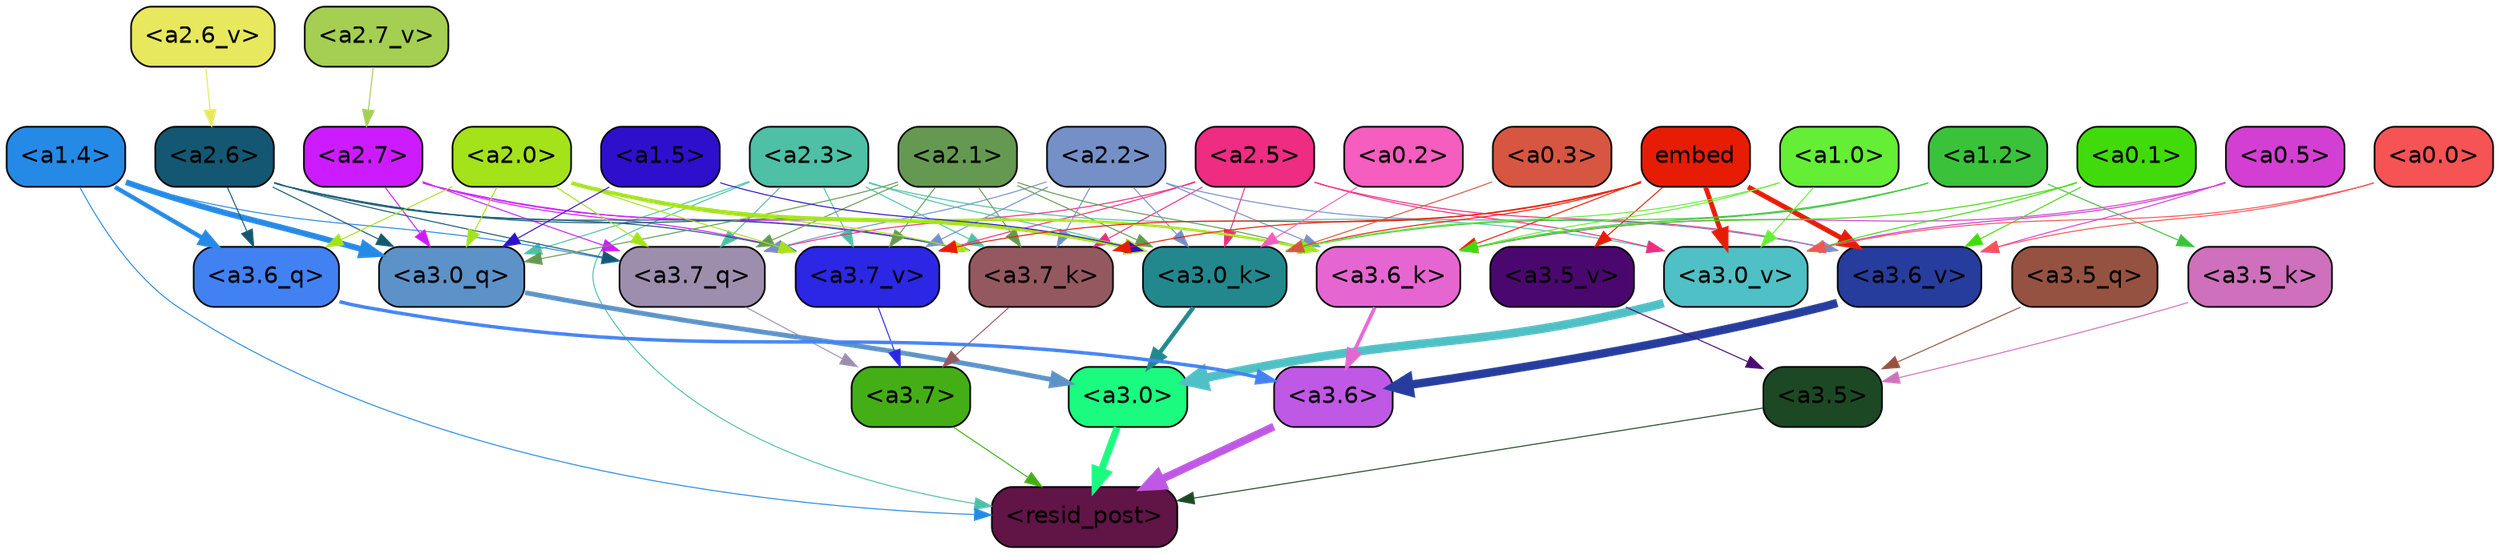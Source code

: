 strict digraph "" {
	graph [bgcolor=transparent,
		layout=dot,
		overlap=false,
		splines=true
	];
	"<a3.7>"	[color=black,
		fillcolor="#44ae17",
		fontname=Helvetica,
		shape=box,
		style="filled, rounded"];
	"<resid_post>"	[color=black,
		fillcolor="#611446",
		fontname=Helvetica,
		shape=box,
		style="filled, rounded"];
	"<a3.7>" -> "<resid_post>"	[color="#44ae17",
		penwidth=0.6];
	"<a3.6>"	[color=black,
		fillcolor="#c058e6",
		fontname=Helvetica,
		shape=box,
		style="filled, rounded"];
	"<a3.6>" -> "<resid_post>"	[color="#c058e6",
		penwidth=4.6696330308914185];
	"<a3.5>"	[color=black,
		fillcolor="#1c4924",
		fontname=Helvetica,
		shape=box,
		style="filled, rounded"];
	"<a3.5>" -> "<resid_post>"	[color="#1c4924",
		penwidth=0.6];
	"<a3.0>"	[color=black,
		fillcolor="#1bfb7f",
		fontname=Helvetica,
		shape=box,
		style="filled, rounded"];
	"<a3.0>" -> "<resid_post>"	[color="#1bfb7f",
		penwidth=4.282557368278503];
	"<a2.3>"	[color=black,
		fillcolor="#4ec0a6",
		fontname=Helvetica,
		shape=box,
		style="filled, rounded"];
	"<a2.3>" -> "<resid_post>"	[color="#4ec0a6",
		penwidth=0.6];
	"<a3.7_q>"	[color=black,
		fillcolor="#9d8eae",
		fontname=Helvetica,
		shape=box,
		style="filled, rounded"];
	"<a2.3>" -> "<a3.7_q>"	[color="#4ec0a6",
		penwidth=0.6];
	"<a3.0_q>"	[color=black,
		fillcolor="#5c92c7",
		fontname=Helvetica,
		shape=box,
		style="filled, rounded"];
	"<a2.3>" -> "<a3.0_q>"	[color="#4ec0a6",
		penwidth=0.6];
	"<a3.7_k>"	[color=black,
		fillcolor="#945860",
		fontname=Helvetica,
		shape=box,
		style="filled, rounded"];
	"<a2.3>" -> "<a3.7_k>"	[color="#4ec0a6",
		penwidth=0.6];
	"<a3.0_k>"	[color=black,
		fillcolor="#22888d",
		fontname=Helvetica,
		shape=box,
		style="filled, rounded"];
	"<a2.3>" -> "<a3.0_k>"	[color="#4ec0a6",
		penwidth=0.6];
	"<a3.7_v>"	[color=black,
		fillcolor="#2b27e5",
		fontname=Helvetica,
		shape=box,
		style="filled, rounded"];
	"<a2.3>" -> "<a3.7_v>"	[color="#4ec0a6",
		penwidth=0.6];
	"<a3.0_v>"	[color=black,
		fillcolor="#4fc0c5",
		fontname=Helvetica,
		shape=box,
		style="filled, rounded"];
	"<a2.3>" -> "<a3.0_v>"	[color="#4ec0a6",
		penwidth=0.6];
	"<a1.4>"	[color=black,
		fillcolor="#258ae6",
		fontname=Helvetica,
		shape=box,
		style="filled, rounded"];
	"<a1.4>" -> "<resid_post>"	[color="#258ae6",
		penwidth=0.6];
	"<a1.4>" -> "<a3.7_q>"	[color="#258ae6",
		penwidth=0.6];
	"<a3.6_q>"	[color=black,
		fillcolor="#4281f2",
		fontname=Helvetica,
		shape=box,
		style="filled, rounded"];
	"<a1.4>" -> "<a3.6_q>"	[color="#258ae6",
		penwidth=2.6073555648326874];
	"<a1.4>" -> "<a3.0_q>"	[color="#258ae6",
		penwidth=3.4971605762839317];
	"<a3.7_q>" -> "<a3.7>"	[color="#9d8eae",
		penwidth=0.6];
	"<a3.6_q>" -> "<a3.6>"	[color="#4281f2",
		penwidth=2.03758105635643];
	"<a3.5_q>"	[color=black,
		fillcolor="#965240",
		fontname=Helvetica,
		shape=box,
		style="filled, rounded"];
	"<a3.5_q>" -> "<a3.5>"	[color="#965240",
		penwidth=0.6];
	"<a3.0_q>" -> "<a3.0>"	[color="#5c92c7",
		penwidth=2.8638100624084473];
	"<a3.7_k>" -> "<a3.7>"	[color="#945860",
		penwidth=0.6];
	"<a3.6_k>"	[color=black,
		fillcolor="#e666d1",
		fontname=Helvetica,
		shape=box,
		style="filled, rounded"];
	"<a3.6_k>" -> "<a3.6>"	[color="#e666d1",
		penwidth=2.174198240041733];
	"<a3.5_k>"	[color=black,
		fillcolor="#ce70bb",
		fontname=Helvetica,
		shape=box,
		style="filled, rounded"];
	"<a3.5_k>" -> "<a3.5>"	[color="#ce70bb",
		penwidth=0.6];
	"<a3.0_k>" -> "<a3.0>"	[color="#22888d",
		penwidth=2.6274144649505615];
	"<a3.7_v>" -> "<a3.7>"	[color="#2b27e5",
		penwidth=0.6];
	"<a3.6_v>"	[color=black,
		fillcolor="#263d9d",
		fontname=Helvetica,
		shape=box,
		style="filled, rounded"];
	"<a3.6_v>" -> "<a3.6>"	[color="#263d9d",
		penwidth=5.002329230308533];
	"<a3.5_v>"	[color=black,
		fillcolor="#4a086f",
		fontname=Helvetica,
		shape=box,
		style="filled, rounded"];
	"<a3.5_v>" -> "<a3.5>"	[color="#4a086f",
		penwidth=0.6];
	"<a3.0_v>" -> "<a3.0>"	[color="#4fc0c5",
		penwidth=5.188832879066467];
	"<a2.7>"	[color=black,
		fillcolor="#cd1bff",
		fontname=Helvetica,
		shape=box,
		style="filled, rounded"];
	"<a2.7>" -> "<a3.7_q>"	[color="#cd1bff",
		penwidth=0.6];
	"<a2.7>" -> "<a3.0_q>"	[color="#cd1bff",
		penwidth=0.6];
	"<a2.7>" -> "<a3.7_k>"	[color="#cd1bff",
		penwidth=0.6];
	"<a2.7>" -> "<a3.0_k>"	[color="#cd1bff",
		penwidth=0.6];
	"<a2.7>" -> "<a3.7_v>"	[color="#cd1bff",
		penwidth=0.6];
	"<a2.6>"	[color=black,
		fillcolor="#145772",
		fontname=Helvetica,
		shape=box,
		style="filled, rounded"];
	"<a2.6>" -> "<a3.7_q>"	[color="#145772",
		penwidth=0.6];
	"<a2.6>" -> "<a3.6_q>"	[color="#145772",
		penwidth=0.6];
	"<a2.6>" -> "<a3.0_q>"	[color="#145772",
		penwidth=0.6];
	"<a2.6>" -> "<a3.7_k>"	[color="#145772",
		penwidth=0.6];
	"<a2.6>" -> "<a3.0_k>"	[color="#145772",
		penwidth=0.6];
	"<a2.6>" -> "<a3.7_v>"	[color="#145772",
		penwidth=0.6];
	"<a2.5>"	[color=black,
		fillcolor="#ed2c82",
		fontname=Helvetica,
		shape=box,
		style="filled, rounded"];
	"<a2.5>" -> "<a3.7_q>"	[color="#ed2c82",
		penwidth=0.6];
	"<a2.5>" -> "<a3.7_k>"	[color="#ed2c82",
		penwidth=0.6];
	"<a2.5>" -> "<a3.0_k>"	[color="#ed2c82",
		penwidth=0.6];
	"<a2.5>" -> "<a3.7_v>"	[color="#ed2c82",
		penwidth=0.6];
	"<a2.5>" -> "<a3.6_v>"	[color="#ed2c82",
		penwidth=0.6];
	"<a2.5>" -> "<a3.0_v>"	[color="#ed2c82",
		penwidth=0.6];
	"<a2.2>"	[color=black,
		fillcolor="#7590c7",
		fontname=Helvetica,
		shape=box,
		style="filled, rounded"];
	"<a2.2>" -> "<a3.7_q>"	[color="#7590c7",
		penwidth=0.6];
	"<a2.2>" -> "<a3.7_k>"	[color="#7590c7",
		penwidth=0.6];
	"<a2.2>" -> "<a3.6_k>"	[color="#7590c7",
		penwidth=0.6];
	"<a2.2>" -> "<a3.0_k>"	[color="#7590c7",
		penwidth=0.6];
	"<a2.2>" -> "<a3.7_v>"	[color="#7590c7",
		penwidth=0.6];
	"<a2.2>" -> "<a3.6_v>"	[color="#7590c7",
		penwidth=0.6];
	"<a2.1>"	[color=black,
		fillcolor="#659951",
		fontname=Helvetica,
		shape=box,
		style="filled, rounded"];
	"<a2.1>" -> "<a3.7_q>"	[color="#659951",
		penwidth=0.6];
	"<a2.1>" -> "<a3.0_q>"	[color="#659951",
		penwidth=0.6];
	"<a2.1>" -> "<a3.7_k>"	[color="#659951",
		penwidth=0.6];
	"<a2.1>" -> "<a3.6_k>"	[color="#659951",
		penwidth=0.6];
	"<a2.1>" -> "<a3.0_k>"	[color="#659951",
		penwidth=0.6];
	"<a2.1>" -> "<a3.7_v>"	[color="#659951",
		penwidth=0.6];
	"<a2.0>"	[color=black,
		fillcolor="#a4e21a",
		fontname=Helvetica,
		shape=box,
		style="filled, rounded"];
	"<a2.0>" -> "<a3.7_q>"	[color="#a4e21a",
		penwidth=0.6];
	"<a2.0>" -> "<a3.6_q>"	[color="#a4e21a",
		penwidth=0.6];
	"<a2.0>" -> "<a3.0_q>"	[color="#a4e21a",
		penwidth=0.6];
	"<a2.0>" -> "<a3.7_k>"	[color="#a4e21a",
		penwidth=0.6];
	"<a2.0>" -> "<a3.6_k>"	[color="#a4e21a",
		penwidth=1.5568191409111023];
	"<a2.0>" -> "<a3.0_k>"	[color="#a4e21a",
		penwidth=2.270527422428131];
	"<a2.0>" -> "<a3.7_v>"	[color="#a4e21a",
		penwidth=0.6];
	"<a1.5>"	[color=black,
		fillcolor="#2e10cc",
		fontname=Helvetica,
		shape=box,
		style="filled, rounded"];
	"<a1.5>" -> "<a3.0_q>"	[color="#2e10cc",
		penwidth=0.6];
	"<a1.5>" -> "<a3.0_k>"	[color="#2e10cc",
		penwidth=0.6];
	embed	[color=black,
		fillcolor="#e71c05",
		fontname=Helvetica,
		shape=box,
		style="filled, rounded"];
	embed -> "<a3.7_k>"	[color="#e71c05",
		penwidth=0.6];
	embed -> "<a3.6_k>"	[color="#e71c05",
		penwidth=0.6];
	embed -> "<a3.0_k>"	[color="#e71c05",
		penwidth=0.6];
	embed -> "<a3.7_v>"	[color="#e71c05",
		penwidth=0.6];
	embed -> "<a3.6_v>"	[color="#e71c05",
		penwidth=2.9588699340820312];
	embed -> "<a3.5_v>"	[color="#e71c05",
		penwidth=0.6];
	embed -> "<a3.0_v>"	[color="#e71c05",
		penwidth=2.8686431646347046];
	"<a1.2>"	[color=black,
		fillcolor="#3ac23b",
		fontname=Helvetica,
		shape=box,
		style="filled, rounded"];
	"<a1.2>" -> "<a3.6_k>"	[color="#3ac23b",
		penwidth=0.6];
	"<a1.2>" -> "<a3.5_k>"	[color="#3ac23b",
		penwidth=0.6];
	"<a1.2>" -> "<a3.0_k>"	[color="#3ac23b",
		penwidth=0.6];
	"<a1.0>"	[color=black,
		fillcolor="#64ee36",
		fontname=Helvetica,
		shape=box,
		style="filled, rounded"];
	"<a1.0>" -> "<a3.6_k>"	[color="#64ee36",
		penwidth=0.6];
	"<a1.0>" -> "<a3.0_k>"	[color="#64ee36",
		penwidth=0.6];
	"<a1.0>" -> "<a3.0_v>"	[color="#64ee36",
		penwidth=0.6];
	"<a0.5>"	[color=black,
		fillcolor="#d33fd2",
		fontname=Helvetica,
		shape=box,
		style="filled, rounded"];
	"<a0.5>" -> "<a3.6_k>"	[color="#d33fd2",
		penwidth=0.6];
	"<a0.5>" -> "<a3.6_v>"	[color="#d33fd2",
		penwidth=0.6];
	"<a0.5>" -> "<a3.0_v>"	[color="#d33fd2",
		penwidth=0.6421224474906921];
	"<a0.1>"	[color=black,
		fillcolor="#41db0b",
		fontname=Helvetica,
		shape=box,
		style="filled, rounded"];
	"<a0.1>" -> "<a3.6_k>"	[color="#41db0b",
		penwidth=0.6];
	"<a0.1>" -> "<a3.6_v>"	[color="#41db0b",
		penwidth=0.6];
	"<a0.1>" -> "<a3.0_v>"	[color="#41db0b",
		penwidth=0.6];
	"<a0.3>"	[color=black,
		fillcolor="#d75641",
		fontname=Helvetica,
		shape=box,
		style="filled, rounded"];
	"<a0.3>" -> "<a3.0_k>"	[color="#d75641",
		penwidth=0.6];
	"<a0.2>"	[color=black,
		fillcolor="#f55dbe",
		fontname=Helvetica,
		shape=box,
		style="filled, rounded"];
	"<a0.2>" -> "<a3.0_k>"	[color="#f55dbe",
		penwidth=0.6];
	"<a0.0>"	[color=black,
		fillcolor="#f65355",
		fontname=Helvetica,
		shape=box,
		style="filled, rounded"];
	"<a0.0>" -> "<a3.6_v>"	[color="#f65355",
		penwidth=0.6];
	"<a0.0>" -> "<a3.0_v>"	[color="#f65355",
		penwidth=0.6];
	"<a2.7_v>"	[color=black,
		fillcolor="#a4cf52",
		fontname=Helvetica,
		shape=box,
		style="filled, rounded"];
	"<a2.7_v>" -> "<a2.7>"	[color="#a4cf52",
		penwidth=0.6];
	"<a2.6_v>"	[color=black,
		fillcolor="#e7e85d",
		fontname=Helvetica,
		shape=box,
		style="filled, rounded"];
	"<a2.6_v>" -> "<a2.6>"	[color="#e7e85d",
		penwidth=0.6];
}
